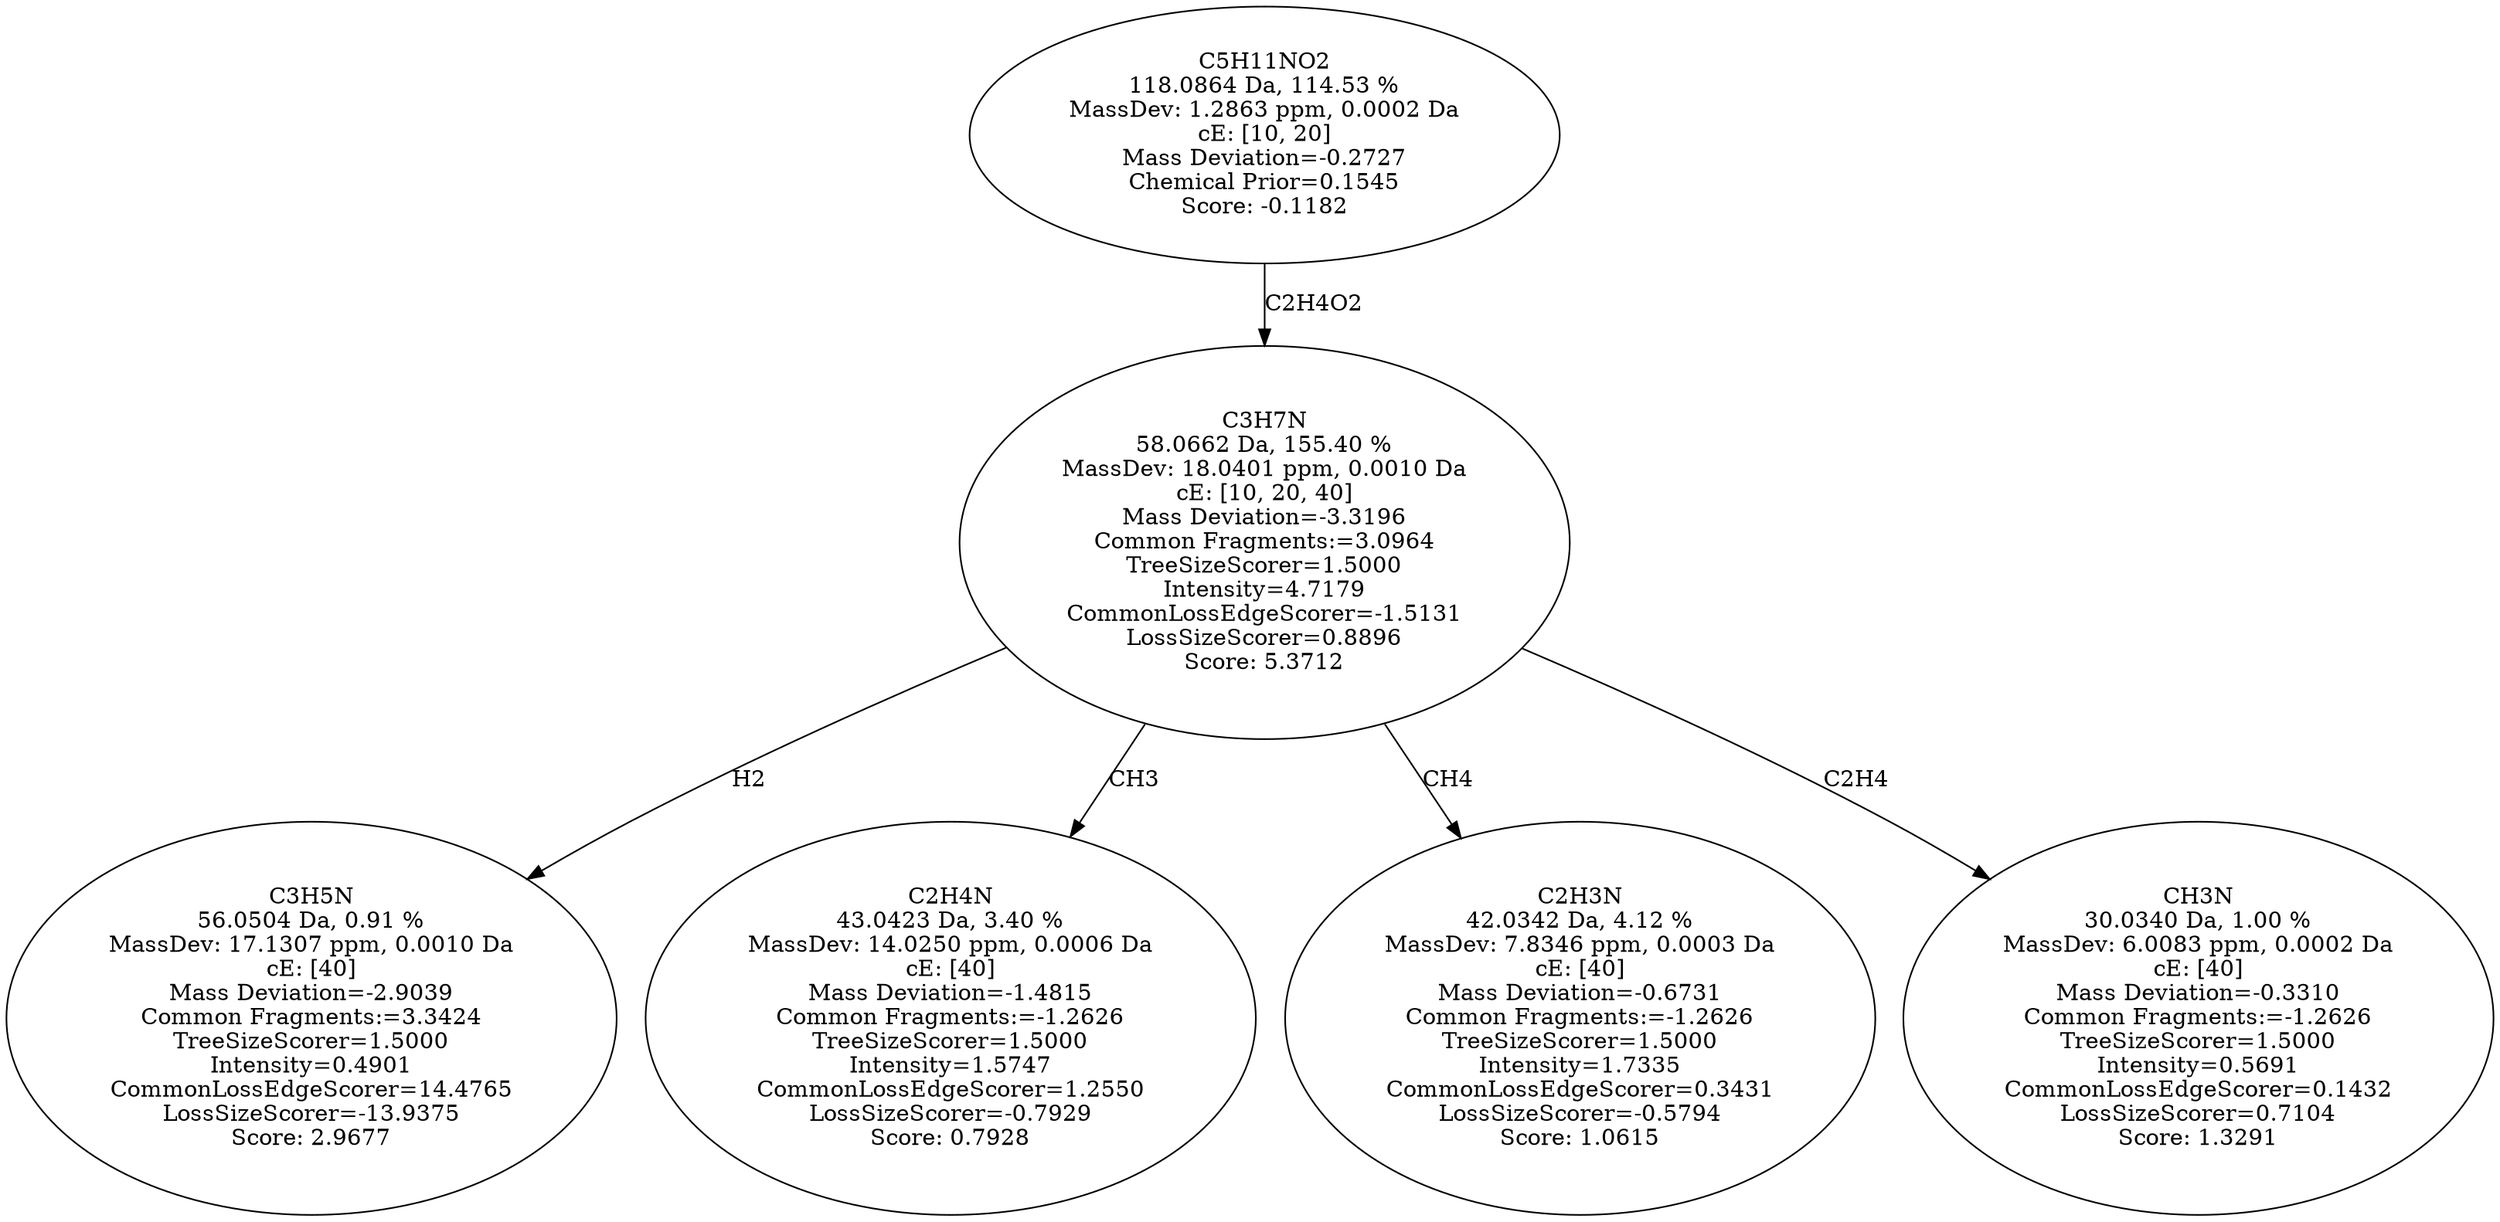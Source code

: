strict digraph {
v1 [label="C3H5N\n56.0504 Da, 0.91 %\nMassDev: 17.1307 ppm, 0.0010 Da\ncE: [40]\nMass Deviation=-2.9039\nCommon Fragments:=3.3424\nTreeSizeScorer=1.5000\nIntensity=0.4901\nCommonLossEdgeScorer=14.4765\nLossSizeScorer=-13.9375\nScore: 2.9677"];
v2 [label="C2H4N\n43.0423 Da, 3.40 %\nMassDev: 14.0250 ppm, 0.0006 Da\ncE: [40]\nMass Deviation=-1.4815\nCommon Fragments:=-1.2626\nTreeSizeScorer=1.5000\nIntensity=1.5747\nCommonLossEdgeScorer=1.2550\nLossSizeScorer=-0.7929\nScore: 0.7928"];
v3 [label="C2H3N\n42.0342 Da, 4.12 %\nMassDev: 7.8346 ppm, 0.0003 Da\ncE: [40]\nMass Deviation=-0.6731\nCommon Fragments:=-1.2626\nTreeSizeScorer=1.5000\nIntensity=1.7335\nCommonLossEdgeScorer=0.3431\nLossSizeScorer=-0.5794\nScore: 1.0615"];
v4 [label="CH3N\n30.0340 Da, 1.00 %\nMassDev: 6.0083 ppm, 0.0002 Da\ncE: [40]\nMass Deviation=-0.3310\nCommon Fragments:=-1.2626\nTreeSizeScorer=1.5000\nIntensity=0.5691\nCommonLossEdgeScorer=0.1432\nLossSizeScorer=0.7104\nScore: 1.3291"];
v5 [label="C3H7N\n58.0662 Da, 155.40 %\nMassDev: 18.0401 ppm, 0.0010 Da\ncE: [10, 20, 40]\nMass Deviation=-3.3196\nCommon Fragments:=3.0964\nTreeSizeScorer=1.5000\nIntensity=4.7179\nCommonLossEdgeScorer=-1.5131\nLossSizeScorer=0.8896\nScore: 5.3712"];
v6 [label="C5H11NO2\n118.0864 Da, 114.53 %\nMassDev: 1.2863 ppm, 0.0002 Da\ncE: [10, 20]\nMass Deviation=-0.2727\nChemical Prior=0.1545\nScore: -0.1182"];
v5 -> v1 [label="H2"];
v5 -> v2 [label="CH3"];
v5 -> v3 [label="CH4"];
v5 -> v4 [label="C2H4"];
v6 -> v5 [label="C2H4O2"];
}